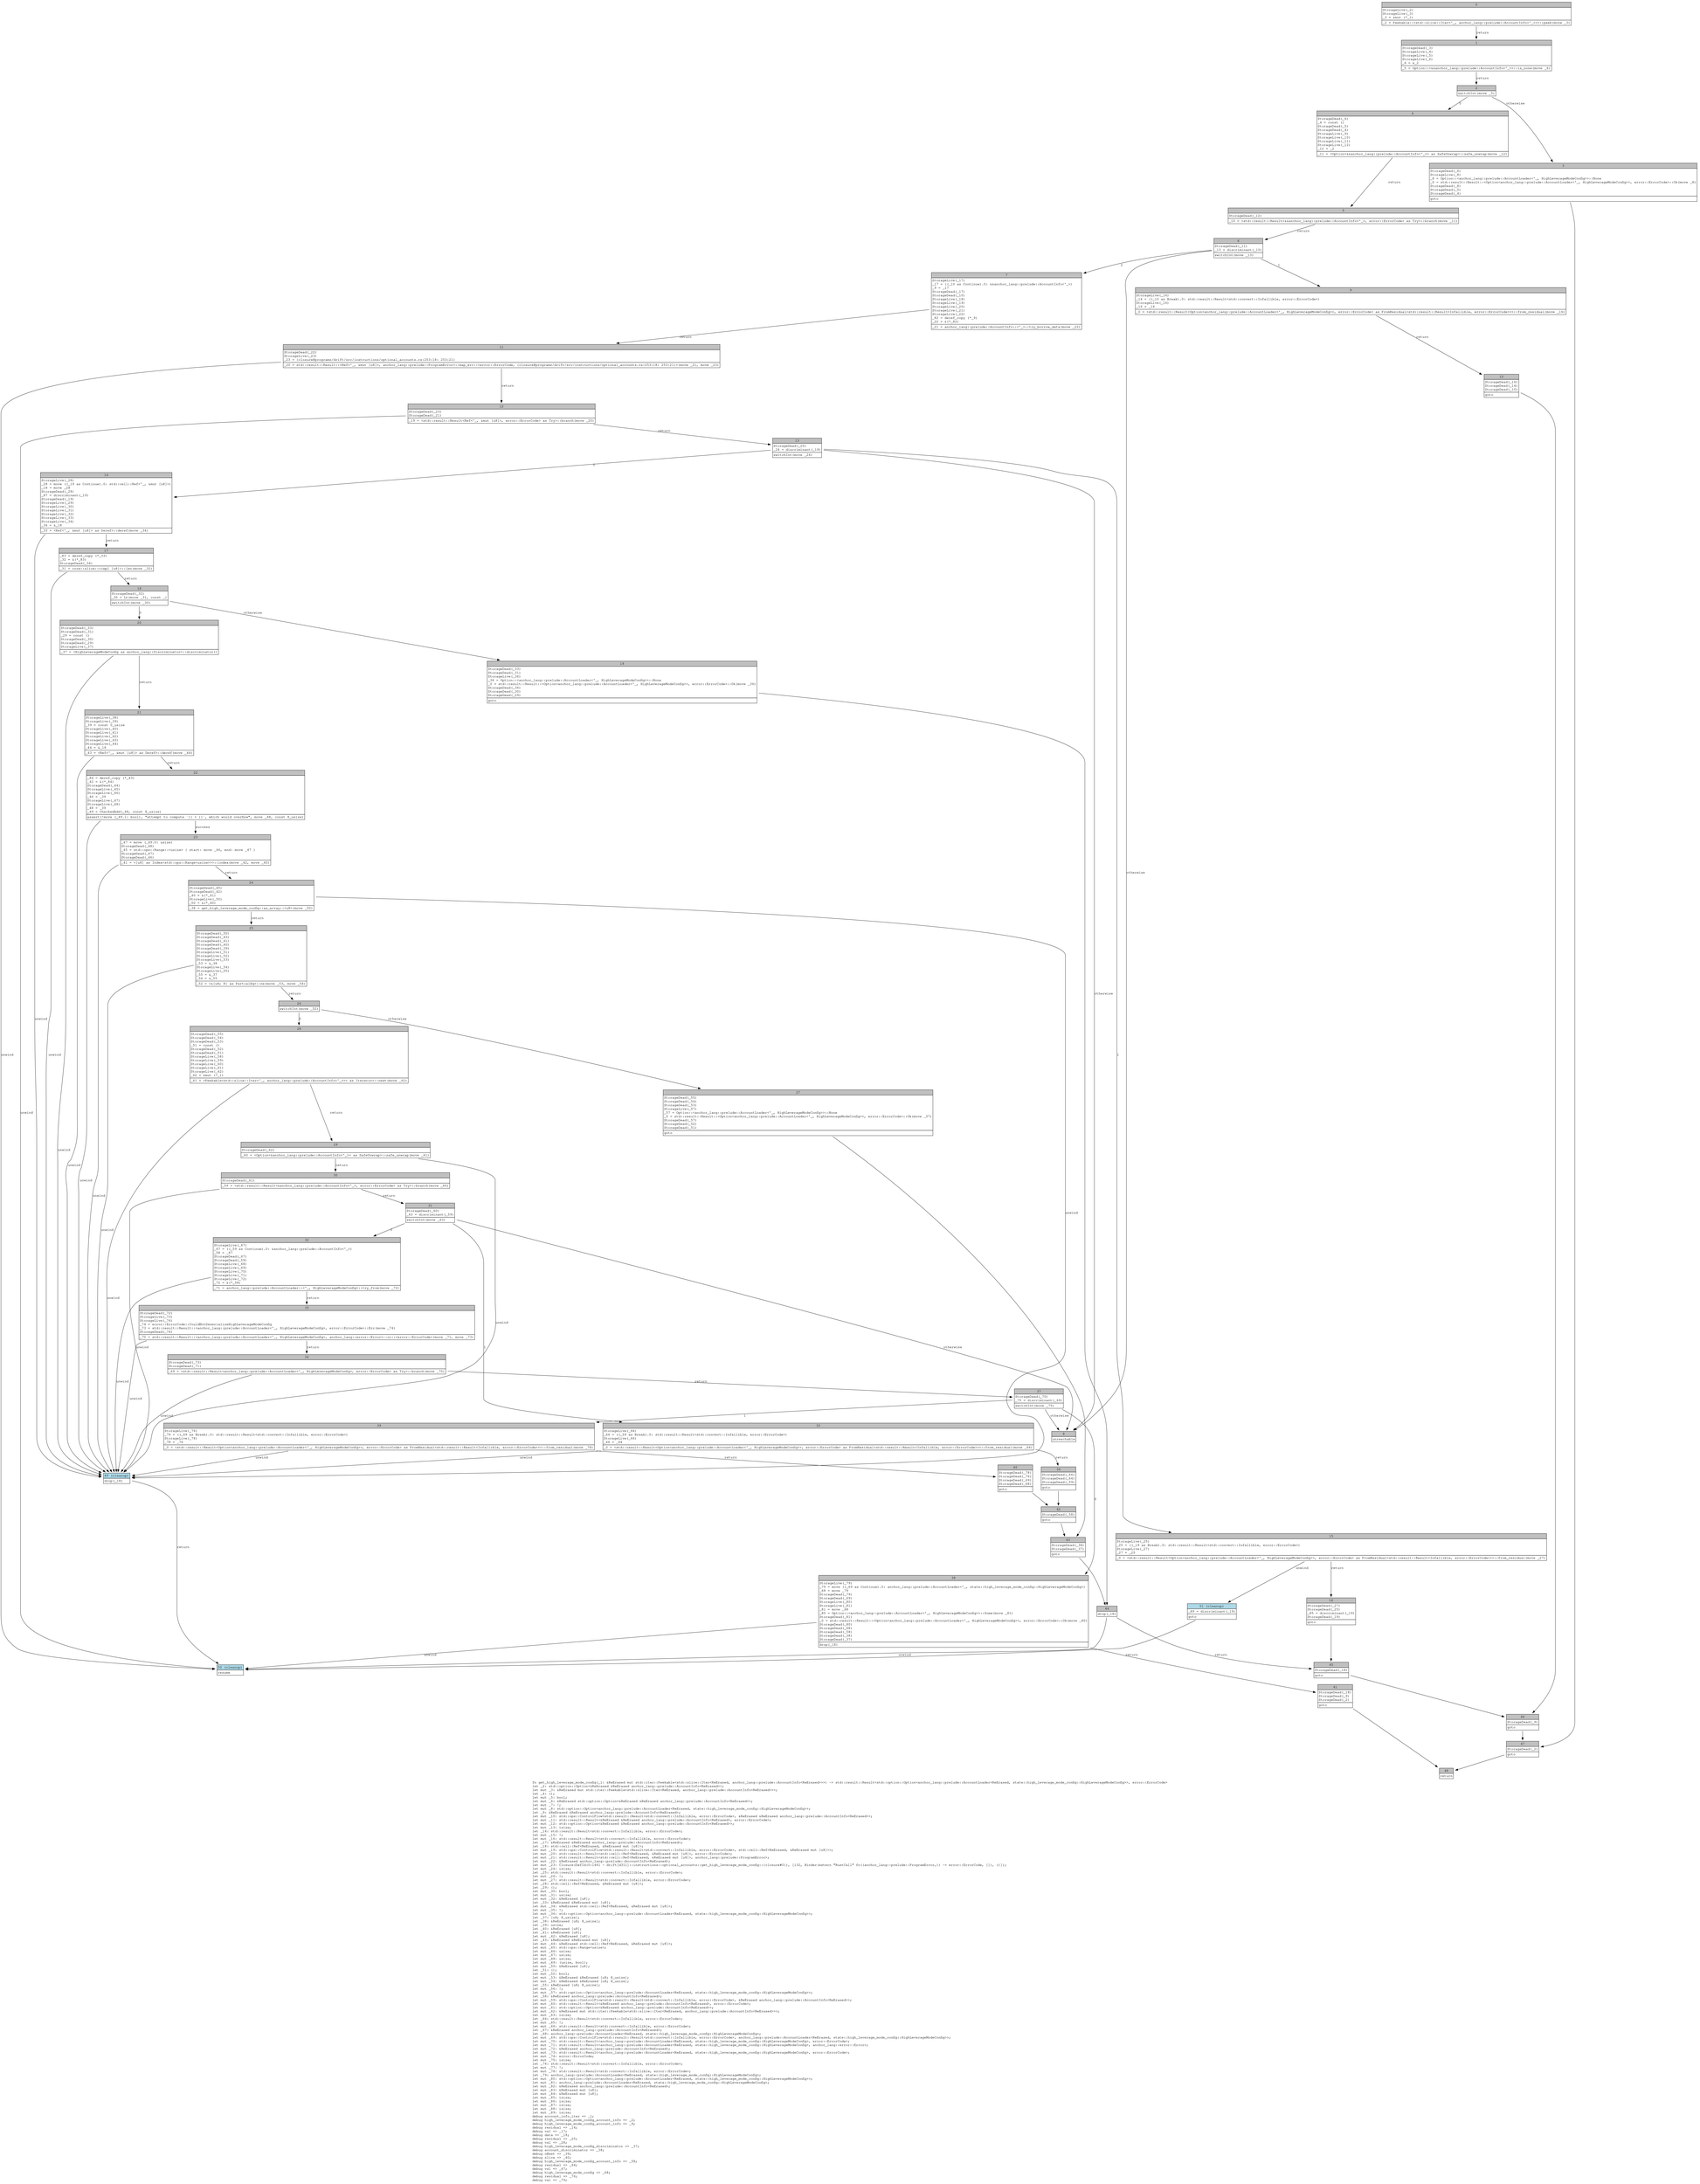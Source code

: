 digraph Mir_0_1459 {
    graph [fontname="Courier, monospace"];
    node [fontname="Courier, monospace"];
    edge [fontname="Courier, monospace"];
    label=<fn get_high_leverage_mode_config(_1: &amp;ReErased mut std::iter::Peekable&lt;std::slice::Iter&lt;ReErased, anchor_lang::prelude::AccountInfo&lt;ReErased&gt;&gt;&gt;) -&gt; std::result::Result&lt;std::option::Option&lt;anchor_lang::prelude::AccountLoader&lt;ReErased, state::high_leverage_mode_config::HighLeverageModeConfig&gt;&gt;, error::ErrorCode&gt;<br align="left"/>let _2: std::option::Option&lt;&amp;ReErased &amp;ReErased anchor_lang::prelude::AccountInfo&lt;ReErased&gt;&gt;;<br align="left"/>let mut _3: &amp;ReErased mut std::iter::Peekable&lt;std::slice::Iter&lt;ReErased, anchor_lang::prelude::AccountInfo&lt;ReErased&gt;&gt;&gt;;<br align="left"/>let _4: ();<br align="left"/>let mut _5: bool;<br align="left"/>let mut _6: &amp;ReErased std::option::Option&lt;&amp;ReErased &amp;ReErased anchor_lang::prelude::AccountInfo&lt;ReErased&gt;&gt;;<br align="left"/>let mut _7: !;<br align="left"/>let mut _8: std::option::Option&lt;anchor_lang::prelude::AccountLoader&lt;ReErased, state::high_leverage_mode_config::HighLeverageModeConfig&gt;&gt;;<br align="left"/>let _9: &amp;ReErased &amp;ReErased anchor_lang::prelude::AccountInfo&lt;ReErased&gt;;<br align="left"/>let mut _10: std::ops::ControlFlow&lt;std::result::Result&lt;std::convert::Infallible, error::ErrorCode&gt;, &amp;ReErased &amp;ReErased anchor_lang::prelude::AccountInfo&lt;ReErased&gt;&gt;;<br align="left"/>let mut _11: std::result::Result&lt;&amp;ReErased &amp;ReErased anchor_lang::prelude::AccountInfo&lt;ReErased&gt;, error::ErrorCode&gt;;<br align="left"/>let mut _12: std::option::Option&lt;&amp;ReErased &amp;ReErased anchor_lang::prelude::AccountInfo&lt;ReErased&gt;&gt;;<br align="left"/>let mut _13: isize;<br align="left"/>let _14: std::result::Result&lt;std::convert::Infallible, error::ErrorCode&gt;;<br align="left"/>let mut _15: !;<br align="left"/>let mut _16: std::result::Result&lt;std::convert::Infallible, error::ErrorCode&gt;;<br align="left"/>let _17: &amp;ReErased &amp;ReErased anchor_lang::prelude::AccountInfo&lt;ReErased&gt;;<br align="left"/>let _18: std::cell::Ref&lt;ReErased, &amp;ReErased mut [u8]&gt;;<br align="left"/>let mut _19: std::ops::ControlFlow&lt;std::result::Result&lt;std::convert::Infallible, error::ErrorCode&gt;, std::cell::Ref&lt;ReErased, &amp;ReErased mut [u8]&gt;&gt;;<br align="left"/>let mut _20: std::result::Result&lt;std::cell::Ref&lt;ReErased, &amp;ReErased mut [u8]&gt;, error::ErrorCode&gt;;<br align="left"/>let mut _21: std::result::Result&lt;std::cell::Ref&lt;ReErased, &amp;ReErased mut [u8]&gt;, anchor_lang::prelude::ProgramError&gt;;<br align="left"/>let mut _22: &amp;ReErased anchor_lang::prelude::AccountInfo&lt;ReErased&gt;;<br align="left"/>let mut _23: Closure(DefId(0:1461 ~ drift[d311]::instructions::optional_accounts::get_high_leverage_mode_config::{closure#0}), [i32, Binder(extern &quot;RustCall&quot; fn((anchor_lang::prelude::ProgramError,)) -&gt; error::ErrorCode, []), ()]);<br align="left"/>let mut _24: isize;<br align="left"/>let _25: std::result::Result&lt;std::convert::Infallible, error::ErrorCode&gt;;<br align="left"/>let mut _26: !;<br align="left"/>let mut _27: std::result::Result&lt;std::convert::Infallible, error::ErrorCode&gt;;<br align="left"/>let _28: std::cell::Ref&lt;ReErased, &amp;ReErased mut [u8]&gt;;<br align="left"/>let _29: ();<br align="left"/>let mut _30: bool;<br align="left"/>let mut _31: usize;<br align="left"/>let mut _32: &amp;ReErased [u8];<br align="left"/>let _33: &amp;ReErased &amp;ReErased mut [u8];<br align="left"/>let mut _34: &amp;ReErased std::cell::Ref&lt;ReErased, &amp;ReErased mut [u8]&gt;;<br align="left"/>let mut _35: !;<br align="left"/>let mut _36: std::option::Option&lt;anchor_lang::prelude::AccountLoader&lt;ReErased, state::high_leverage_mode_config::HighLeverageModeConfig&gt;&gt;;<br align="left"/>let _37: [u8; 8_usize];<br align="left"/>let _38: &amp;ReErased [u8; 8_usize];<br align="left"/>let _39: usize;<br align="left"/>let _40: &amp;ReErased [u8];<br align="left"/>let _41: &amp;ReErased [u8];<br align="left"/>let mut _42: &amp;ReErased [u8];<br align="left"/>let _43: &amp;ReErased &amp;ReErased mut [u8];<br align="left"/>let mut _44: &amp;ReErased std::cell::Ref&lt;ReErased, &amp;ReErased mut [u8]&gt;;<br align="left"/>let mut _45: std::ops::Range&lt;usize&gt;;<br align="left"/>let mut _46: usize;<br align="left"/>let mut _47: usize;<br align="left"/>let mut _48: usize;<br align="left"/>let mut _49: (usize, bool);<br align="left"/>let mut _50: &amp;ReErased [u8];<br align="left"/>let _51: ();<br align="left"/>let mut _52: bool;<br align="left"/>let mut _53: &amp;ReErased &amp;ReErased [u8; 8_usize];<br align="left"/>let mut _54: &amp;ReErased &amp;ReErased [u8; 8_usize];<br align="left"/>let _55: &amp;ReErased [u8; 8_usize];<br align="left"/>let mut _56: !;<br align="left"/>let mut _57: std::option::Option&lt;anchor_lang::prelude::AccountLoader&lt;ReErased, state::high_leverage_mode_config::HighLeverageModeConfig&gt;&gt;;<br align="left"/>let _58: &amp;ReErased anchor_lang::prelude::AccountInfo&lt;ReErased&gt;;<br align="left"/>let mut _59: std::ops::ControlFlow&lt;std::result::Result&lt;std::convert::Infallible, error::ErrorCode&gt;, &amp;ReErased anchor_lang::prelude::AccountInfo&lt;ReErased&gt;&gt;;<br align="left"/>let mut _60: std::result::Result&lt;&amp;ReErased anchor_lang::prelude::AccountInfo&lt;ReErased&gt;, error::ErrorCode&gt;;<br align="left"/>let mut _61: std::option::Option&lt;&amp;ReErased anchor_lang::prelude::AccountInfo&lt;ReErased&gt;&gt;;<br align="left"/>let mut _62: &amp;ReErased mut std::iter::Peekable&lt;std::slice::Iter&lt;ReErased, anchor_lang::prelude::AccountInfo&lt;ReErased&gt;&gt;&gt;;<br align="left"/>let mut _63: isize;<br align="left"/>let _64: std::result::Result&lt;std::convert::Infallible, error::ErrorCode&gt;;<br align="left"/>let mut _65: !;<br align="left"/>let mut _66: std::result::Result&lt;std::convert::Infallible, error::ErrorCode&gt;;<br align="left"/>let _67: &amp;ReErased anchor_lang::prelude::AccountInfo&lt;ReErased&gt;;<br align="left"/>let _68: anchor_lang::prelude::AccountLoader&lt;ReErased, state::high_leverage_mode_config::HighLeverageModeConfig&gt;;<br align="left"/>let mut _69: std::ops::ControlFlow&lt;std::result::Result&lt;std::convert::Infallible, error::ErrorCode&gt;, anchor_lang::prelude::AccountLoader&lt;ReErased, state::high_leverage_mode_config::HighLeverageModeConfig&gt;&gt;;<br align="left"/>let mut _70: std::result::Result&lt;anchor_lang::prelude::AccountLoader&lt;ReErased, state::high_leverage_mode_config::HighLeverageModeConfig&gt;, error::ErrorCode&gt;;<br align="left"/>let mut _71: std::result::Result&lt;anchor_lang::prelude::AccountLoader&lt;ReErased, state::high_leverage_mode_config::HighLeverageModeConfig&gt;, anchor_lang::error::Error&gt;;<br align="left"/>let mut _72: &amp;ReErased anchor_lang::prelude::AccountInfo&lt;ReErased&gt;;<br align="left"/>let mut _73: std::result::Result&lt;anchor_lang::prelude::AccountLoader&lt;ReErased, state::high_leverage_mode_config::HighLeverageModeConfig&gt;, error::ErrorCode&gt;;<br align="left"/>let mut _74: error::ErrorCode;<br align="left"/>let mut _75: isize;<br align="left"/>let _76: std::result::Result&lt;std::convert::Infallible, error::ErrorCode&gt;;<br align="left"/>let mut _77: !;<br align="left"/>let mut _78: std::result::Result&lt;std::convert::Infallible, error::ErrorCode&gt;;<br align="left"/>let _79: anchor_lang::prelude::AccountLoader&lt;ReErased, state::high_leverage_mode_config::HighLeverageModeConfig&gt;;<br align="left"/>let mut _80: std::option::Option&lt;anchor_lang::prelude::AccountLoader&lt;ReErased, state::high_leverage_mode_config::HighLeverageModeConfig&gt;&gt;;<br align="left"/>let mut _81: anchor_lang::prelude::AccountLoader&lt;ReErased, state::high_leverage_mode_config::HighLeverageModeConfig&gt;;<br align="left"/>let mut _82: &amp;ReErased anchor_lang::prelude::AccountInfo&lt;ReErased&gt;;<br align="left"/>let mut _83: &amp;ReErased mut [u8];<br align="left"/>let mut _84: &amp;ReErased mut [u8];<br align="left"/>let mut _85: isize;<br align="left"/>let mut _86: isize;<br align="left"/>let mut _87: isize;<br align="left"/>let mut _88: isize;<br align="left"/>let mut _89: isize;<br align="left"/>debug account_info_iter =&gt; _1;<br align="left"/>debug high_leverage_mode_config_account_info =&gt; _2;<br align="left"/>debug high_leverage_mode_config_account_info =&gt; _9;<br align="left"/>debug residual =&gt; _14;<br align="left"/>debug val =&gt; _17;<br align="left"/>debug data =&gt; _18;<br align="left"/>debug residual =&gt; _25;<br align="left"/>debug val =&gt; _28;<br align="left"/>debug high_leverage_mode_config_discriminator =&gt; _37;<br align="left"/>debug account_discriminator =&gt; _38;<br align="left"/>debug offset =&gt; _39;<br align="left"/>debug slice =&gt; _40;<br align="left"/>debug high_leverage_mode_config_account_info =&gt; _58;<br align="left"/>debug residual =&gt; _64;<br align="left"/>debug val =&gt; _67;<br align="left"/>debug high_leverage_mode_config =&gt; _68;<br align="left"/>debug residual =&gt; _76;<br align="left"/>debug val =&gt; _79;<br align="left"/>>;
    bb0__0_1459 [shape="none", label=<<table border="0" cellborder="1" cellspacing="0"><tr><td bgcolor="gray" align="center" colspan="1">0</td></tr><tr><td align="left" balign="left">StorageLive(_2)<br/>StorageLive(_3)<br/>_3 = &amp;mut (*_1)<br/></td></tr><tr><td align="left">_2 = Peekable::&lt;std::slice::Iter&lt;'_, anchor_lang::prelude::AccountInfo&lt;'_&gt;&gt;&gt;::peek(move _3)</td></tr></table>>];
    bb1__0_1459 [shape="none", label=<<table border="0" cellborder="1" cellspacing="0"><tr><td bgcolor="gray" align="center" colspan="1">1</td></tr><tr><td align="left" balign="left">StorageDead(_3)<br/>StorageLive(_4)<br/>StorageLive(_5)<br/>StorageLive(_6)<br/>_6 = &amp;_2<br/></td></tr><tr><td align="left">_5 = Option::&lt;&amp;&amp;anchor_lang::prelude::AccountInfo&lt;'_&gt;&gt;::is_none(move _6)</td></tr></table>>];
    bb2__0_1459 [shape="none", label=<<table border="0" cellborder="1" cellspacing="0"><tr><td bgcolor="gray" align="center" colspan="1">2</td></tr><tr><td align="left">switchInt(move _5)</td></tr></table>>];
    bb3__0_1459 [shape="none", label=<<table border="0" cellborder="1" cellspacing="0"><tr><td bgcolor="gray" align="center" colspan="1">3</td></tr><tr><td align="left" balign="left">StorageDead(_6)<br/>StorageLive(_8)<br/>_8 = Option::&lt;anchor_lang::prelude::AccountLoader&lt;'_, HighLeverageModeConfig&gt;&gt;::None<br/>_0 = std::result::Result::&lt;Option&lt;anchor_lang::prelude::AccountLoader&lt;'_, HighLeverageModeConfig&gt;&gt;, error::ErrorCode&gt;::Ok(move _8)<br/>StorageDead(_8)<br/>StorageDead(_5)<br/>StorageDead(_4)<br/></td></tr><tr><td align="left">goto</td></tr></table>>];
    bb4__0_1459 [shape="none", label=<<table border="0" cellborder="1" cellspacing="0"><tr><td bgcolor="gray" align="center" colspan="1">4</td></tr><tr><td align="left" balign="left">StorageDead(_6)<br/>_4 = const ()<br/>StorageDead(_5)<br/>StorageDead(_4)<br/>StorageLive(_9)<br/>StorageLive(_10)<br/>StorageLive(_11)<br/>StorageLive(_12)<br/>_12 = _2<br/></td></tr><tr><td align="left">_11 = &lt;Option&lt;&amp;&amp;anchor_lang::prelude::AccountInfo&lt;'_&gt;&gt; as SafeUnwrap&gt;::safe_unwrap(move _12)</td></tr></table>>];
    bb5__0_1459 [shape="none", label=<<table border="0" cellborder="1" cellspacing="0"><tr><td bgcolor="gray" align="center" colspan="1">5</td></tr><tr><td align="left" balign="left">StorageDead(_12)<br/></td></tr><tr><td align="left">_10 = &lt;std::result::Result&lt;&amp;&amp;anchor_lang::prelude::AccountInfo&lt;'_&gt;, error::ErrorCode&gt; as Try&gt;::branch(move _11)</td></tr></table>>];
    bb6__0_1459 [shape="none", label=<<table border="0" cellborder="1" cellspacing="0"><tr><td bgcolor="gray" align="center" colspan="1">6</td></tr><tr><td align="left" balign="left">StorageDead(_11)<br/>_13 = discriminant(_10)<br/></td></tr><tr><td align="left">switchInt(move _13)</td></tr></table>>];
    bb7__0_1459 [shape="none", label=<<table border="0" cellborder="1" cellspacing="0"><tr><td bgcolor="gray" align="center" colspan="1">7</td></tr><tr><td align="left" balign="left">StorageLive(_17)<br/>_17 = ((_10 as Continue).0: &amp;&amp;anchor_lang::prelude::AccountInfo&lt;'_&gt;)<br/>_9 = _17<br/>StorageDead(_17)<br/>StorageDead(_10)<br/>StorageLive(_18)<br/>StorageLive(_19)<br/>StorageLive(_20)<br/>StorageLive(_21)<br/>StorageLive(_22)<br/>_82 = deref_copy (*_9)<br/>_22 = &amp;(*_82)<br/></td></tr><tr><td align="left">_21 = anchor_lang::prelude::AccountInfo::&lt;'_&gt;::try_borrow_data(move _22)</td></tr></table>>];
    bb8__0_1459 [shape="none", label=<<table border="0" cellborder="1" cellspacing="0"><tr><td bgcolor="gray" align="center" colspan="1">8</td></tr><tr><td align="left">unreachable</td></tr></table>>];
    bb9__0_1459 [shape="none", label=<<table border="0" cellborder="1" cellspacing="0"><tr><td bgcolor="gray" align="center" colspan="1">9</td></tr><tr><td align="left" balign="left">StorageLive(_14)<br/>_14 = ((_10 as Break).0: std::result::Result&lt;std::convert::Infallible, error::ErrorCode&gt;)<br/>StorageLive(_16)<br/>_16 = _14<br/></td></tr><tr><td align="left">_0 = &lt;std::result::Result&lt;Option&lt;anchor_lang::prelude::AccountLoader&lt;'_, HighLeverageModeConfig&gt;&gt;, error::ErrorCode&gt; as FromResidual&lt;std::result::Result&lt;Infallible, error::ErrorCode&gt;&gt;&gt;::from_residual(move _16)</td></tr></table>>];
    bb10__0_1459 [shape="none", label=<<table border="0" cellborder="1" cellspacing="0"><tr><td bgcolor="gray" align="center" colspan="1">10</td></tr><tr><td align="left" balign="left">StorageDead(_16)<br/>StorageDead(_14)<br/>StorageDead(_10)<br/></td></tr><tr><td align="left">goto</td></tr></table>>];
    bb11__0_1459 [shape="none", label=<<table border="0" cellborder="1" cellspacing="0"><tr><td bgcolor="gray" align="center" colspan="1">11</td></tr><tr><td align="left" balign="left">StorageDead(_22)<br/>StorageLive(_23)<br/>_23 = {closure@programs/drift/src/instructions/optional_accounts.rs:253:18: 253:21}<br/></td></tr><tr><td align="left">_20 = std::result::Result::&lt;Ref&lt;'_, &amp;mut [u8]&gt;, anchor_lang::prelude::ProgramError&gt;::map_err::&lt;error::ErrorCode, {closure@programs/drift/src/instructions/optional_accounts.rs:253:18: 253:21}&gt;(move _21, move _23)</td></tr></table>>];
    bb12__0_1459 [shape="none", label=<<table border="0" cellborder="1" cellspacing="0"><tr><td bgcolor="gray" align="center" colspan="1">12</td></tr><tr><td align="left" balign="left">StorageDead(_23)<br/>StorageDead(_21)<br/></td></tr><tr><td align="left">_19 = &lt;std::result::Result&lt;Ref&lt;'_, &amp;mut [u8]&gt;, error::ErrorCode&gt; as Try&gt;::branch(move _20)</td></tr></table>>];
    bb13__0_1459 [shape="none", label=<<table border="0" cellborder="1" cellspacing="0"><tr><td bgcolor="gray" align="center" colspan="1">13</td></tr><tr><td align="left" balign="left">StorageDead(_20)<br/>_24 = discriminant(_19)<br/></td></tr><tr><td align="left">switchInt(move _24)</td></tr></table>>];
    bb14__0_1459 [shape="none", label=<<table border="0" cellborder="1" cellspacing="0"><tr><td bgcolor="gray" align="center" colspan="1">14</td></tr><tr><td align="left" balign="left">StorageLive(_28)<br/>_28 = move ((_19 as Continue).0: std::cell::Ref&lt;'_, &amp;mut [u8]&gt;)<br/>_18 = move _28<br/>StorageDead(_28)<br/>_87 = discriminant(_19)<br/>StorageDead(_19)<br/>StorageLive(_29)<br/>StorageLive(_30)<br/>StorageLive(_31)<br/>StorageLive(_32)<br/>StorageLive(_33)<br/>StorageLive(_34)<br/>_34 = &amp;_18<br/></td></tr><tr><td align="left">_33 = &lt;Ref&lt;'_, &amp;mut [u8]&gt; as Deref&gt;::deref(move _34)</td></tr></table>>];
    bb15__0_1459 [shape="none", label=<<table border="0" cellborder="1" cellspacing="0"><tr><td bgcolor="gray" align="center" colspan="1">15</td></tr><tr><td align="left" balign="left">StorageLive(_25)<br/>_25 = ((_19 as Break).0: std::result::Result&lt;std::convert::Infallible, error::ErrorCode&gt;)<br/>StorageLive(_27)<br/>_27 = _25<br/></td></tr><tr><td align="left">_0 = &lt;std::result::Result&lt;Option&lt;anchor_lang::prelude::AccountLoader&lt;'_, HighLeverageModeConfig&gt;&gt;, error::ErrorCode&gt; as FromResidual&lt;std::result::Result&lt;Infallible, error::ErrorCode&gt;&gt;&gt;::from_residual(move _27)</td></tr></table>>];
    bb16__0_1459 [shape="none", label=<<table border="0" cellborder="1" cellspacing="0"><tr><td bgcolor="gray" align="center" colspan="1">16</td></tr><tr><td align="left" balign="left">StorageDead(_27)<br/>StorageDead(_25)<br/>_85 = discriminant(_19)<br/>StorageDead(_19)<br/></td></tr><tr><td align="left">goto</td></tr></table>>];
    bb17__0_1459 [shape="none", label=<<table border="0" cellborder="1" cellspacing="0"><tr><td bgcolor="gray" align="center" colspan="1">17</td></tr><tr><td align="left" balign="left">_83 = deref_copy (*_33)<br/>_32 = &amp;(*_83)<br/>StorageDead(_34)<br/></td></tr><tr><td align="left">_31 = core::slice::&lt;impl [u8]&gt;::len(move _32)</td></tr></table>>];
    bb18__0_1459 [shape="none", label=<<table border="0" cellborder="1" cellspacing="0"><tr><td bgcolor="gray" align="center" colspan="1">18</td></tr><tr><td align="left" balign="left">StorageDead(_32)<br/>_30 = Lt(move _31, const _)<br/></td></tr><tr><td align="left">switchInt(move _30)</td></tr></table>>];
    bb19__0_1459 [shape="none", label=<<table border="0" cellborder="1" cellspacing="0"><tr><td bgcolor="gray" align="center" colspan="1">19</td></tr><tr><td align="left" balign="left">StorageDead(_33)<br/>StorageDead(_31)<br/>StorageLive(_36)<br/>_36 = Option::&lt;anchor_lang::prelude::AccountLoader&lt;'_, HighLeverageModeConfig&gt;&gt;::None<br/>_0 = std::result::Result::&lt;Option&lt;anchor_lang::prelude::AccountLoader&lt;'_, HighLeverageModeConfig&gt;&gt;, error::ErrorCode&gt;::Ok(move _36)<br/>StorageDead(_36)<br/>StorageDead(_30)<br/>StorageDead(_29)<br/></td></tr><tr><td align="left">goto</td></tr></table>>];
    bb20__0_1459 [shape="none", label=<<table border="0" cellborder="1" cellspacing="0"><tr><td bgcolor="gray" align="center" colspan="1">20</td></tr><tr><td align="left" balign="left">StorageDead(_33)<br/>StorageDead(_31)<br/>_29 = const ()<br/>StorageDead(_30)<br/>StorageDead(_29)<br/>StorageLive(_37)<br/></td></tr><tr><td align="left">_37 = &lt;HighLeverageModeConfig as anchor_lang::Discriminator&gt;::discriminator()</td></tr></table>>];
    bb21__0_1459 [shape="none", label=<<table border="0" cellborder="1" cellspacing="0"><tr><td bgcolor="gray" align="center" colspan="1">21</td></tr><tr><td align="left" balign="left">StorageLive(_38)<br/>StorageLive(_39)<br/>_39 = const 0_usize<br/>StorageLive(_40)<br/>StorageLive(_41)<br/>StorageLive(_42)<br/>StorageLive(_43)<br/>StorageLive(_44)<br/>_44 = &amp;_18<br/></td></tr><tr><td align="left">_43 = &lt;Ref&lt;'_, &amp;mut [u8]&gt; as Deref&gt;::deref(move _44)</td></tr></table>>];
    bb22__0_1459 [shape="none", label=<<table border="0" cellborder="1" cellspacing="0"><tr><td bgcolor="gray" align="center" colspan="1">22</td></tr><tr><td align="left" balign="left">_84 = deref_copy (*_43)<br/>_42 = &amp;(*_84)<br/>StorageDead(_44)<br/>StorageLive(_45)<br/>StorageLive(_46)<br/>_46 = _39<br/>StorageLive(_47)<br/>StorageLive(_48)<br/>_48 = _39<br/>_49 = CheckedAdd(_48, const 8_usize)<br/></td></tr><tr><td align="left">assert(!move (_49.1: bool), &quot;attempt to compute `{} + {}`, which would overflow&quot;, move _48, const 8_usize)</td></tr></table>>];
    bb23__0_1459 [shape="none", label=<<table border="0" cellborder="1" cellspacing="0"><tr><td bgcolor="gray" align="center" colspan="1">23</td></tr><tr><td align="left" balign="left">_47 = move (_49.0: usize)<br/>StorageDead(_48)<br/>_45 = std::ops::Range::&lt;usize&gt; { start: move _46, end: move _47 }<br/>StorageDead(_47)<br/>StorageDead(_46)<br/></td></tr><tr><td align="left">_41 = &lt;[u8] as Index&lt;std::ops::Range&lt;usize&gt;&gt;&gt;::index(move _42, move _45)</td></tr></table>>];
    bb24__0_1459 [shape="none", label=<<table border="0" cellborder="1" cellspacing="0"><tr><td bgcolor="gray" align="center" colspan="1">24</td></tr><tr><td align="left" balign="left">StorageDead(_45)<br/>StorageDead(_42)<br/>_40 = &amp;(*_41)<br/>StorageLive(_50)<br/>_50 = &amp;(*_40)<br/></td></tr><tr><td align="left">_38 = get_high_leverage_mode_config::as_array::&lt;u8&gt;(move _50)</td></tr></table>>];
    bb25__0_1459 [shape="none", label=<<table border="0" cellborder="1" cellspacing="0"><tr><td bgcolor="gray" align="center" colspan="1">25</td></tr><tr><td align="left" balign="left">StorageDead(_50)<br/>StorageDead(_43)<br/>StorageDead(_41)<br/>StorageDead(_40)<br/>StorageDead(_39)<br/>StorageLive(_51)<br/>StorageLive(_52)<br/>StorageLive(_53)<br/>_53 = &amp;_38<br/>StorageLive(_54)<br/>StorageLive(_55)<br/>_55 = &amp;_37<br/>_54 = &amp;_55<br/></td></tr><tr><td align="left">_52 = &lt;&amp;[u8; 8] as PartialEq&gt;::ne(move _53, move _54)</td></tr></table>>];
    bb26__0_1459 [shape="none", label=<<table border="0" cellborder="1" cellspacing="0"><tr><td bgcolor="gray" align="center" colspan="1">26</td></tr><tr><td align="left">switchInt(move _52)</td></tr></table>>];
    bb27__0_1459 [shape="none", label=<<table border="0" cellborder="1" cellspacing="0"><tr><td bgcolor="gray" align="center" colspan="1">27</td></tr><tr><td align="left" balign="left">StorageDead(_55)<br/>StorageDead(_54)<br/>StorageDead(_53)<br/>StorageLive(_57)<br/>_57 = Option::&lt;anchor_lang::prelude::AccountLoader&lt;'_, HighLeverageModeConfig&gt;&gt;::None<br/>_0 = std::result::Result::&lt;Option&lt;anchor_lang::prelude::AccountLoader&lt;'_, HighLeverageModeConfig&gt;&gt;, error::ErrorCode&gt;::Ok(move _57)<br/>StorageDead(_57)<br/>StorageDead(_52)<br/>StorageDead(_51)<br/></td></tr><tr><td align="left">goto</td></tr></table>>];
    bb28__0_1459 [shape="none", label=<<table border="0" cellborder="1" cellspacing="0"><tr><td bgcolor="gray" align="center" colspan="1">28</td></tr><tr><td align="left" balign="left">StorageDead(_55)<br/>StorageDead(_54)<br/>StorageDead(_53)<br/>_51 = const ()<br/>StorageDead(_52)<br/>StorageDead(_51)<br/>StorageLive(_58)<br/>StorageLive(_59)<br/>StorageLive(_60)<br/>StorageLive(_61)<br/>StorageLive(_62)<br/>_62 = &amp;mut (*_1)<br/></td></tr><tr><td align="left">_61 = &lt;Peekable&lt;std::slice::Iter&lt;'_, anchor_lang::prelude::AccountInfo&lt;'_&gt;&gt;&gt; as Iterator&gt;::next(move _62)</td></tr></table>>];
    bb29__0_1459 [shape="none", label=<<table border="0" cellborder="1" cellspacing="0"><tr><td bgcolor="gray" align="center" colspan="1">29</td></tr><tr><td align="left" balign="left">StorageDead(_62)<br/></td></tr><tr><td align="left">_60 = &lt;Option&lt;&amp;anchor_lang::prelude::AccountInfo&lt;'_&gt;&gt; as SafeUnwrap&gt;::safe_unwrap(move _61)</td></tr></table>>];
    bb30__0_1459 [shape="none", label=<<table border="0" cellborder="1" cellspacing="0"><tr><td bgcolor="gray" align="center" colspan="1">30</td></tr><tr><td align="left" balign="left">StorageDead(_61)<br/></td></tr><tr><td align="left">_59 = &lt;std::result::Result&lt;&amp;anchor_lang::prelude::AccountInfo&lt;'_&gt;, error::ErrorCode&gt; as Try&gt;::branch(move _60)</td></tr></table>>];
    bb31__0_1459 [shape="none", label=<<table border="0" cellborder="1" cellspacing="0"><tr><td bgcolor="gray" align="center" colspan="1">31</td></tr><tr><td align="left" balign="left">StorageDead(_60)<br/>_63 = discriminant(_59)<br/></td></tr><tr><td align="left">switchInt(move _63)</td></tr></table>>];
    bb32__0_1459 [shape="none", label=<<table border="0" cellborder="1" cellspacing="0"><tr><td bgcolor="gray" align="center" colspan="1">32</td></tr><tr><td align="left" balign="left">StorageLive(_67)<br/>_67 = ((_59 as Continue).0: &amp;anchor_lang::prelude::AccountInfo&lt;'_&gt;)<br/>_58 = _67<br/>StorageDead(_67)<br/>StorageDead(_59)<br/>StorageLive(_68)<br/>StorageLive(_69)<br/>StorageLive(_70)<br/>StorageLive(_71)<br/>StorageLive(_72)<br/>_72 = &amp;(*_58)<br/></td></tr><tr><td align="left">_71 = anchor_lang::prelude::AccountLoader::&lt;'_, HighLeverageModeConfig&gt;::try_from(move _72)</td></tr></table>>];
    bb33__0_1459 [shape="none", label=<<table border="0" cellborder="1" cellspacing="0"><tr><td bgcolor="gray" align="center" colspan="1">33</td></tr><tr><td align="left" balign="left">StorageLive(_64)<br/>_64 = ((_59 as Break).0: std::result::Result&lt;std::convert::Infallible, error::ErrorCode&gt;)<br/>StorageLive(_66)<br/>_66 = _64<br/></td></tr><tr><td align="left">_0 = &lt;std::result::Result&lt;Option&lt;anchor_lang::prelude::AccountLoader&lt;'_, HighLeverageModeConfig&gt;&gt;, error::ErrorCode&gt; as FromResidual&lt;std::result::Result&lt;Infallible, error::ErrorCode&gt;&gt;&gt;::from_residual(move _66)</td></tr></table>>];
    bb34__0_1459 [shape="none", label=<<table border="0" cellborder="1" cellspacing="0"><tr><td bgcolor="gray" align="center" colspan="1">34</td></tr><tr><td align="left" balign="left">StorageDead(_66)<br/>StorageDead(_64)<br/>StorageDead(_59)<br/></td></tr><tr><td align="left">goto</td></tr></table>>];
    bb35__0_1459 [shape="none", label=<<table border="0" cellborder="1" cellspacing="0"><tr><td bgcolor="gray" align="center" colspan="1">35</td></tr><tr><td align="left" balign="left">StorageDead(_72)<br/>StorageLive(_73)<br/>StorageLive(_74)<br/>_74 = error::ErrorCode::CouldNotDeserializeHighLeverageModeConfig<br/>_73 = std::result::Result::&lt;anchor_lang::prelude::AccountLoader&lt;'_, HighLeverageModeConfig&gt;, error::ErrorCode&gt;::Err(move _74)<br/>StorageDead(_74)<br/></td></tr><tr><td align="left">_70 = std::result::Result::&lt;anchor_lang::prelude::AccountLoader&lt;'_, HighLeverageModeConfig&gt;, anchor_lang::error::Error&gt;::or::&lt;error::ErrorCode&gt;(move _71, move _73)</td></tr></table>>];
    bb36__0_1459 [shape="none", label=<<table border="0" cellborder="1" cellspacing="0"><tr><td bgcolor="gray" align="center" colspan="1">36</td></tr><tr><td align="left" balign="left">StorageDead(_73)<br/>StorageDead(_71)<br/></td></tr><tr><td align="left">_69 = &lt;std::result::Result&lt;anchor_lang::prelude::AccountLoader&lt;'_, HighLeverageModeConfig&gt;, error::ErrorCode&gt; as Try&gt;::branch(move _70)</td></tr></table>>];
    bb37__0_1459 [shape="none", label=<<table border="0" cellborder="1" cellspacing="0"><tr><td bgcolor="gray" align="center" colspan="1">37</td></tr><tr><td align="left" balign="left">StorageDead(_70)<br/>_75 = discriminant(_69)<br/></td></tr><tr><td align="left">switchInt(move _75)</td></tr></table>>];
    bb38__0_1459 [shape="none", label=<<table border="0" cellborder="1" cellspacing="0"><tr><td bgcolor="gray" align="center" colspan="1">38</td></tr><tr><td align="left" balign="left">StorageLive(_79)<br/>_79 = move ((_69 as Continue).0: anchor_lang::prelude::AccountLoader&lt;'_, state::high_leverage_mode_config::HighLeverageModeConfig&gt;)<br/>_68 = move _79<br/>StorageDead(_79)<br/>StorageDead(_69)<br/>StorageLive(_80)<br/>StorageLive(_81)<br/>_81 = move _68<br/>_80 = Option::&lt;anchor_lang::prelude::AccountLoader&lt;'_, HighLeverageModeConfig&gt;&gt;::Some(move _81)<br/>StorageDead(_81)<br/>_0 = std::result::Result::&lt;Option&lt;anchor_lang::prelude::AccountLoader&lt;'_, HighLeverageModeConfig&gt;&gt;, error::ErrorCode&gt;::Ok(move _80)<br/>StorageDead(_80)<br/>StorageDead(_68)<br/>StorageDead(_58)<br/>StorageDead(_38)<br/>StorageDead(_37)<br/></td></tr><tr><td align="left">drop(_18)</td></tr></table>>];
    bb39__0_1459 [shape="none", label=<<table border="0" cellborder="1" cellspacing="0"><tr><td bgcolor="gray" align="center" colspan="1">39</td></tr><tr><td align="left" balign="left">StorageLive(_76)<br/>_76 = ((_69 as Break).0: std::result::Result&lt;std::convert::Infallible, error::ErrorCode&gt;)<br/>StorageLive(_78)<br/>_78 = _76<br/></td></tr><tr><td align="left">_0 = &lt;std::result::Result&lt;Option&lt;anchor_lang::prelude::AccountLoader&lt;'_, HighLeverageModeConfig&gt;&gt;, error::ErrorCode&gt; as FromResidual&lt;std::result::Result&lt;Infallible, error::ErrorCode&gt;&gt;&gt;::from_residual(move _78)</td></tr></table>>];
    bb40__0_1459 [shape="none", label=<<table border="0" cellborder="1" cellspacing="0"><tr><td bgcolor="gray" align="center" colspan="1">40</td></tr><tr><td align="left" balign="left">StorageDead(_78)<br/>StorageDead(_76)<br/>StorageDead(_69)<br/>StorageDead(_68)<br/></td></tr><tr><td align="left">goto</td></tr></table>>];
    bb41__0_1459 [shape="none", label=<<table border="0" cellborder="1" cellspacing="0"><tr><td bgcolor="gray" align="center" colspan="1">41</td></tr><tr><td align="left" balign="left">StorageDead(_18)<br/>StorageDead(_9)<br/>StorageDead(_2)<br/></td></tr><tr><td align="left">goto</td></tr></table>>];
    bb42__0_1459 [shape="none", label=<<table border="0" cellborder="1" cellspacing="0"><tr><td bgcolor="gray" align="center" colspan="1">42</td></tr><tr><td align="left" balign="left">StorageDead(_58)<br/></td></tr><tr><td align="left">goto</td></tr></table>>];
    bb43__0_1459 [shape="none", label=<<table border="0" cellborder="1" cellspacing="0"><tr><td bgcolor="gray" align="center" colspan="1">43</td></tr><tr><td align="left" balign="left">StorageDead(_38)<br/>StorageDead(_37)<br/></td></tr><tr><td align="left">goto</td></tr></table>>];
    bb44__0_1459 [shape="none", label=<<table border="0" cellborder="1" cellspacing="0"><tr><td bgcolor="gray" align="center" colspan="1">44</td></tr><tr><td align="left">drop(_18)</td></tr></table>>];
    bb45__0_1459 [shape="none", label=<<table border="0" cellborder="1" cellspacing="0"><tr><td bgcolor="gray" align="center" colspan="1">45</td></tr><tr><td align="left" balign="left">StorageDead(_18)<br/></td></tr><tr><td align="left">goto</td></tr></table>>];
    bb46__0_1459 [shape="none", label=<<table border="0" cellborder="1" cellspacing="0"><tr><td bgcolor="gray" align="center" colspan="1">46</td></tr><tr><td align="left" balign="left">StorageDead(_9)<br/></td></tr><tr><td align="left">goto</td></tr></table>>];
    bb47__0_1459 [shape="none", label=<<table border="0" cellborder="1" cellspacing="0"><tr><td bgcolor="gray" align="center" colspan="1">47</td></tr><tr><td align="left" balign="left">StorageDead(_2)<br/></td></tr><tr><td align="left">goto</td></tr></table>>];
    bb48__0_1459 [shape="none", label=<<table border="0" cellborder="1" cellspacing="0"><tr><td bgcolor="gray" align="center" colspan="1">48</td></tr><tr><td align="left">return</td></tr></table>>];
    bb49__0_1459 [shape="none", label=<<table border="0" cellborder="1" cellspacing="0"><tr><td bgcolor="lightblue" align="center" colspan="1">49 (cleanup)</td></tr><tr><td align="left">drop(_18)</td></tr></table>>];
    bb50__0_1459 [shape="none", label=<<table border="0" cellborder="1" cellspacing="0"><tr><td bgcolor="lightblue" align="center" colspan="1">50 (cleanup)</td></tr><tr><td align="left">resume</td></tr></table>>];
    bb51__0_1459 [shape="none", label=<<table border="0" cellborder="1" cellspacing="0"><tr><td bgcolor="lightblue" align="center" colspan="1">51 (cleanup)</td></tr><tr><td align="left" balign="left">_89 = discriminant(_19)<br/></td></tr><tr><td align="left">goto</td></tr></table>>];
    bb0__0_1459 -> bb1__0_1459 [label="return"];
    bb1__0_1459 -> bb2__0_1459 [label="return"];
    bb2__0_1459 -> bb4__0_1459 [label="0"];
    bb2__0_1459 -> bb3__0_1459 [label="otherwise"];
    bb3__0_1459 -> bb47__0_1459 [label=""];
    bb4__0_1459 -> bb5__0_1459 [label="return"];
    bb5__0_1459 -> bb6__0_1459 [label="return"];
    bb6__0_1459 -> bb7__0_1459 [label="0"];
    bb6__0_1459 -> bb9__0_1459 [label="1"];
    bb6__0_1459 -> bb8__0_1459 [label="otherwise"];
    bb7__0_1459 -> bb11__0_1459 [label="return"];
    bb9__0_1459 -> bb10__0_1459 [label="return"];
    bb10__0_1459 -> bb46__0_1459 [label=""];
    bb11__0_1459 -> bb12__0_1459 [label="return"];
    bb11__0_1459 -> bb50__0_1459 [label="unwind"];
    bb12__0_1459 -> bb13__0_1459 [label="return"];
    bb12__0_1459 -> bb50__0_1459 [label="unwind"];
    bb13__0_1459 -> bb14__0_1459 [label="0"];
    bb13__0_1459 -> bb15__0_1459 [label="1"];
    bb13__0_1459 -> bb8__0_1459 [label="otherwise"];
    bb14__0_1459 -> bb17__0_1459 [label="return"];
    bb14__0_1459 -> bb49__0_1459 [label="unwind"];
    bb15__0_1459 -> bb16__0_1459 [label="return"];
    bb15__0_1459 -> bb51__0_1459 [label="unwind"];
    bb16__0_1459 -> bb45__0_1459 [label=""];
    bb17__0_1459 -> bb18__0_1459 [label="return"];
    bb17__0_1459 -> bb49__0_1459 [label="unwind"];
    bb18__0_1459 -> bb20__0_1459 [label="0"];
    bb18__0_1459 -> bb19__0_1459 [label="otherwise"];
    bb19__0_1459 -> bb44__0_1459 [label=""];
    bb20__0_1459 -> bb21__0_1459 [label="return"];
    bb20__0_1459 -> bb49__0_1459 [label="unwind"];
    bb21__0_1459 -> bb22__0_1459 [label="return"];
    bb21__0_1459 -> bb49__0_1459 [label="unwind"];
    bb22__0_1459 -> bb23__0_1459 [label="success"];
    bb22__0_1459 -> bb49__0_1459 [label="unwind"];
    bb23__0_1459 -> bb24__0_1459 [label="return"];
    bb23__0_1459 -> bb49__0_1459 [label="unwind"];
    bb24__0_1459 -> bb25__0_1459 [label="return"];
    bb24__0_1459 -> bb49__0_1459 [label="unwind"];
    bb25__0_1459 -> bb26__0_1459 [label="return"];
    bb25__0_1459 -> bb49__0_1459 [label="unwind"];
    bb26__0_1459 -> bb28__0_1459 [label="0"];
    bb26__0_1459 -> bb27__0_1459 [label="otherwise"];
    bb27__0_1459 -> bb43__0_1459 [label=""];
    bb28__0_1459 -> bb29__0_1459 [label="return"];
    bb28__0_1459 -> bb49__0_1459 [label="unwind"];
    bb29__0_1459 -> bb30__0_1459 [label="return"];
    bb29__0_1459 -> bb49__0_1459 [label="unwind"];
    bb30__0_1459 -> bb31__0_1459 [label="return"];
    bb30__0_1459 -> bb49__0_1459 [label="unwind"];
    bb31__0_1459 -> bb32__0_1459 [label="0"];
    bb31__0_1459 -> bb33__0_1459 [label="1"];
    bb31__0_1459 -> bb8__0_1459 [label="otherwise"];
    bb32__0_1459 -> bb35__0_1459 [label="return"];
    bb32__0_1459 -> bb49__0_1459 [label="unwind"];
    bb33__0_1459 -> bb34__0_1459 [label="return"];
    bb33__0_1459 -> bb49__0_1459 [label="unwind"];
    bb34__0_1459 -> bb42__0_1459 [label=""];
    bb35__0_1459 -> bb36__0_1459 [label="return"];
    bb35__0_1459 -> bb49__0_1459 [label="unwind"];
    bb36__0_1459 -> bb37__0_1459 [label="return"];
    bb36__0_1459 -> bb49__0_1459 [label="unwind"];
    bb37__0_1459 -> bb38__0_1459 [label="0"];
    bb37__0_1459 -> bb39__0_1459 [label="1"];
    bb37__0_1459 -> bb8__0_1459 [label="otherwise"];
    bb38__0_1459 -> bb41__0_1459 [label="return"];
    bb38__0_1459 -> bb50__0_1459 [label="unwind"];
    bb39__0_1459 -> bb40__0_1459 [label="return"];
    bb39__0_1459 -> bb49__0_1459 [label="unwind"];
    bb40__0_1459 -> bb42__0_1459 [label=""];
    bb41__0_1459 -> bb48__0_1459 [label=""];
    bb42__0_1459 -> bb43__0_1459 [label=""];
    bb43__0_1459 -> bb44__0_1459 [label=""];
    bb44__0_1459 -> bb45__0_1459 [label="return"];
    bb44__0_1459 -> bb50__0_1459 [label="unwind"];
    bb45__0_1459 -> bb46__0_1459 [label=""];
    bb46__0_1459 -> bb47__0_1459 [label=""];
    bb47__0_1459 -> bb48__0_1459 [label=""];
    bb49__0_1459 -> bb50__0_1459 [label="return"];
    bb51__0_1459 -> bb50__0_1459 [label=""];
}
